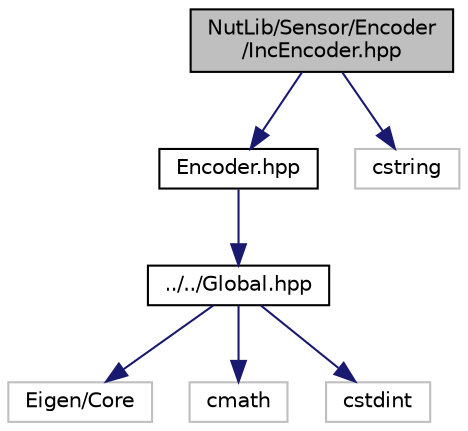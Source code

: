 digraph "NutLib/Sensor/Encoder/IncEncoder.hpp"
{
 // LATEX_PDF_SIZE
  edge [fontname="Helvetica",fontsize="10",labelfontname="Helvetica",labelfontsize="10"];
  node [fontname="Helvetica",fontsize="10",shape=record];
  Node1 [label="NutLib/Sensor/Encoder\l/IncEncoder.hpp",height=0.2,width=0.4,color="black", fillcolor="grey75", style="filled", fontcolor="black",tooltip="インクリメンタル型エンコーダ"];
  Node1 -> Node2 [color="midnightblue",fontsize="10",style="solid",fontname="Helvetica"];
  Node2 [label="Encoder.hpp",height=0.2,width=0.4,color="black", fillcolor="white", style="filled",URL="$de/d0c/_encoder_8hpp.html",tooltip="エンコーダ基底"];
  Node2 -> Node3 [color="midnightblue",fontsize="10",style="solid",fontname="Helvetica"];
  Node3 [label="../../Global.hpp",height=0.2,width=0.4,color="black", fillcolor="white", style="filled",URL="$d2/d88/_global_8hpp.html",tooltip="ライブラリの基幹部分"];
  Node3 -> Node4 [color="midnightblue",fontsize="10",style="solid",fontname="Helvetica"];
  Node4 [label="Eigen/Core",height=0.2,width=0.4,color="grey75", fillcolor="white", style="filled",tooltip=" "];
  Node3 -> Node5 [color="midnightblue",fontsize="10",style="solid",fontname="Helvetica"];
  Node5 [label="cmath",height=0.2,width=0.4,color="grey75", fillcolor="white", style="filled",tooltip=" "];
  Node3 -> Node6 [color="midnightblue",fontsize="10",style="solid",fontname="Helvetica"];
  Node6 [label="cstdint",height=0.2,width=0.4,color="grey75", fillcolor="white", style="filled",tooltip=" "];
  Node1 -> Node7 [color="midnightblue",fontsize="10",style="solid",fontname="Helvetica"];
  Node7 [label="cstring",height=0.2,width=0.4,color="grey75", fillcolor="white", style="filled",tooltip=" "];
}
